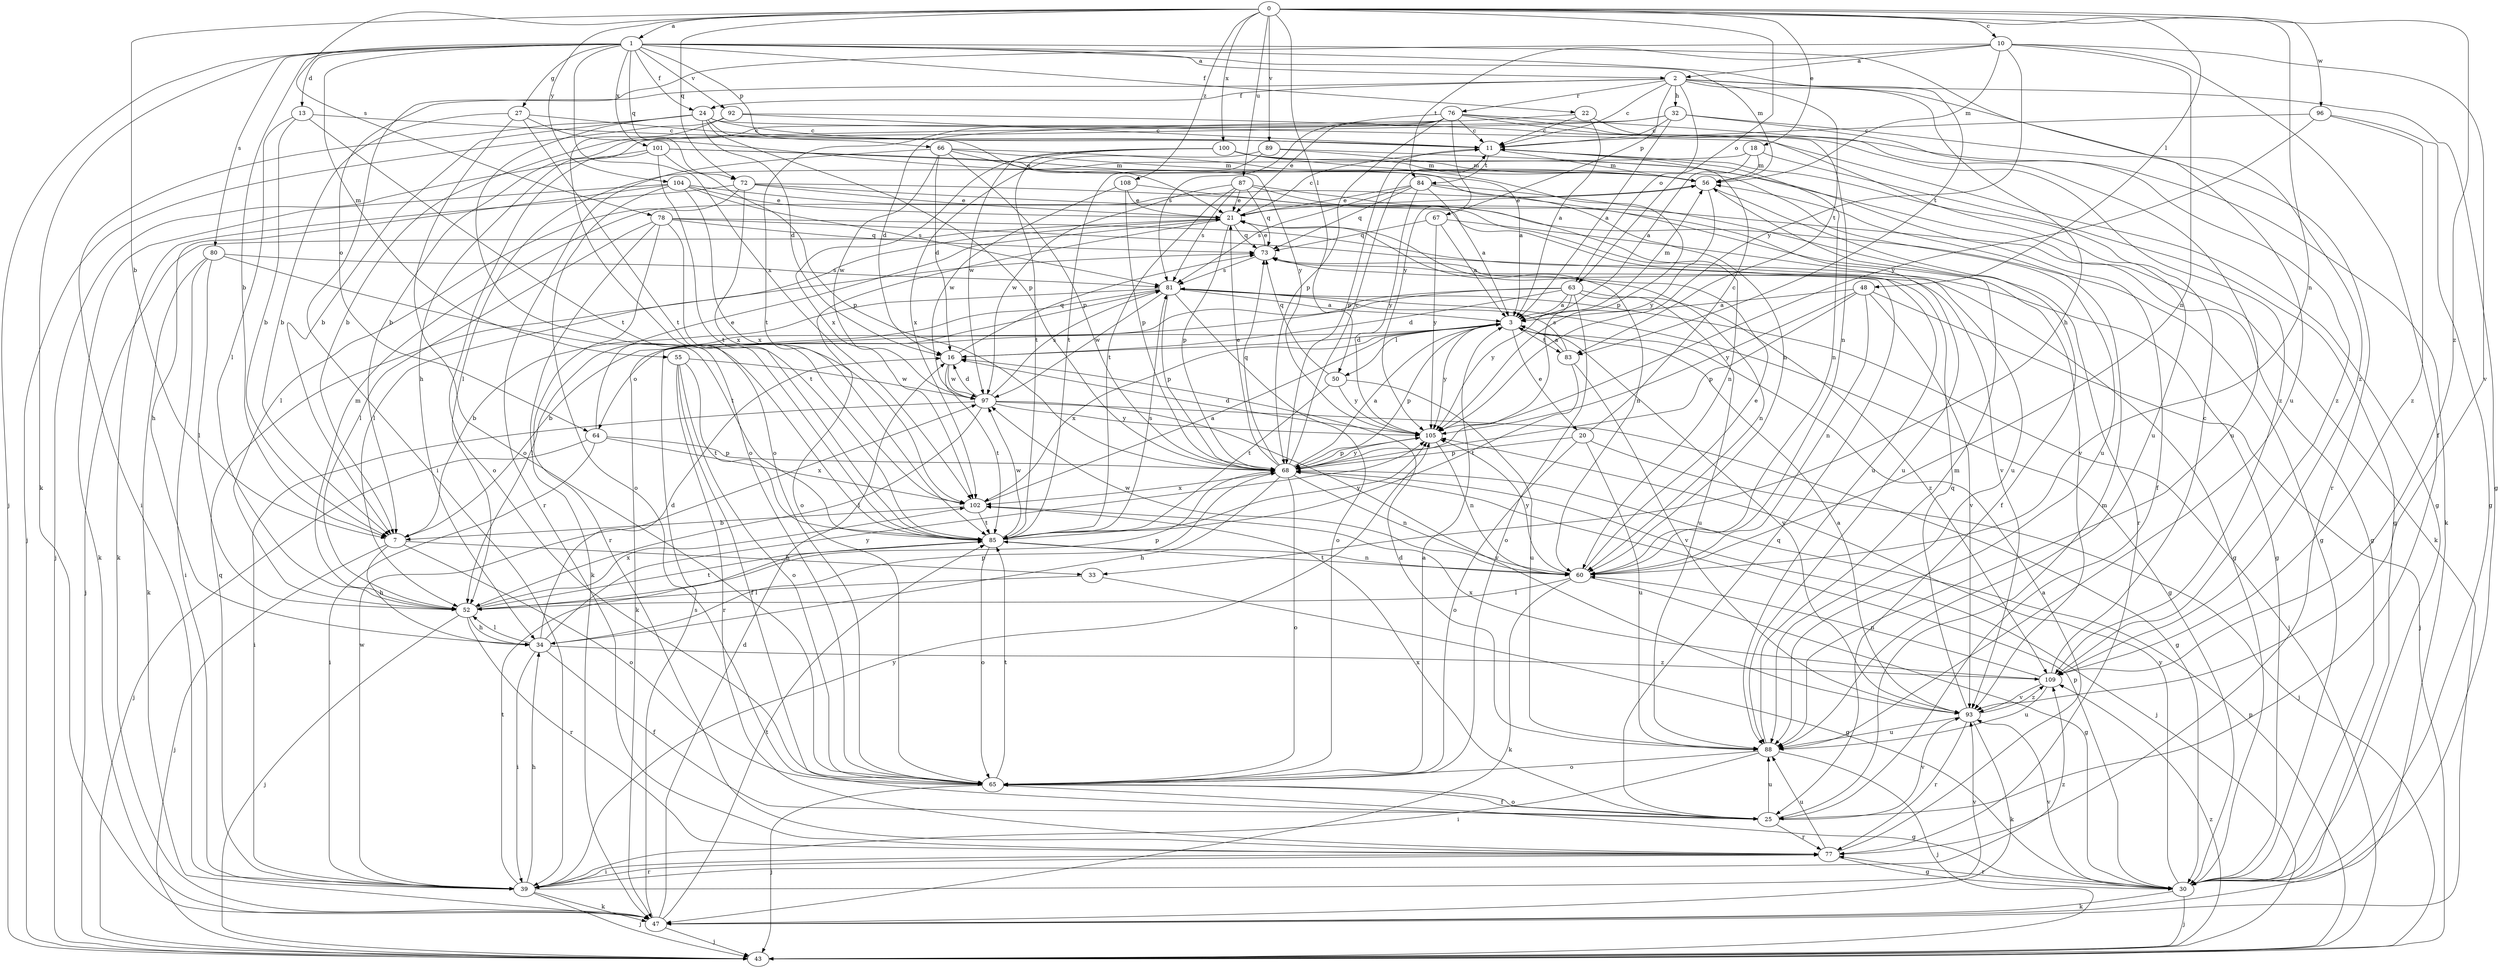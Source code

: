 strict digraph  {
0;
1;
2;
3;
7;
10;
11;
13;
16;
18;
20;
21;
22;
24;
25;
27;
30;
32;
33;
34;
39;
43;
47;
48;
50;
52;
55;
56;
60;
63;
64;
65;
66;
67;
68;
72;
73;
76;
77;
78;
80;
81;
83;
84;
85;
87;
88;
89;
92;
93;
96;
97;
100;
101;
102;
104;
105;
108;
109;
0 -> 1  [label=a];
0 -> 7  [label=b];
0 -> 10  [label=c];
0 -> 18  [label=e];
0 -> 48  [label=l];
0 -> 50  [label=l];
0 -> 60  [label=n];
0 -> 63  [label=o];
0 -> 72  [label=q];
0 -> 78  [label=s];
0 -> 87  [label=u];
0 -> 89  [label=v];
0 -> 96  [label=w];
0 -> 100  [label=x];
0 -> 104  [label=y];
0 -> 108  [label=z];
0 -> 109  [label=z];
1 -> 2  [label=a];
1 -> 7  [label=b];
1 -> 13  [label=d];
1 -> 22  [label=f];
1 -> 24  [label=f];
1 -> 27  [label=g];
1 -> 43  [label=j];
1 -> 47  [label=k];
1 -> 55  [label=m];
1 -> 56  [label=m];
1 -> 66  [label=p];
1 -> 72  [label=q];
1 -> 80  [label=s];
1 -> 83  [label=t];
1 -> 88  [label=u];
1 -> 92  [label=v];
1 -> 101  [label=x];
1 -> 102  [label=x];
2 -> 11  [label=c];
2 -> 24  [label=f];
2 -> 30  [label=g];
2 -> 32  [label=h];
2 -> 33  [label=h];
2 -> 63  [label=o];
2 -> 64  [label=o];
2 -> 67  [label=p];
2 -> 76  [label=r];
2 -> 83  [label=t];
2 -> 109  [label=z];
3 -> 16  [label=d];
3 -> 20  [label=e];
3 -> 50  [label=l];
3 -> 56  [label=m];
3 -> 64  [label=o];
3 -> 68  [label=p];
3 -> 83  [label=t];
3 -> 93  [label=v];
3 -> 102  [label=x];
3 -> 105  [label=y];
7 -> 33  [label=h];
7 -> 34  [label=h];
7 -> 43  [label=j];
7 -> 65  [label=o];
10 -> 2  [label=a];
10 -> 25  [label=f];
10 -> 39  [label=i];
10 -> 56  [label=m];
10 -> 60  [label=n];
10 -> 84  [label=t];
10 -> 93  [label=v];
10 -> 105  [label=y];
11 -> 56  [label=m];
11 -> 60  [label=n];
11 -> 68  [label=p];
11 -> 84  [label=t];
13 -> 7  [label=b];
13 -> 11  [label=c];
13 -> 52  [label=l];
13 -> 85  [label=t];
16 -> 73  [label=q];
16 -> 85  [label=t];
16 -> 97  [label=w];
18 -> 3  [label=a];
18 -> 30  [label=g];
18 -> 52  [label=l];
18 -> 56  [label=m];
20 -> 11  [label=c];
20 -> 43  [label=j];
20 -> 65  [label=o];
20 -> 68  [label=p];
20 -> 88  [label=u];
21 -> 11  [label=c];
21 -> 43  [label=j];
21 -> 52  [label=l];
21 -> 60  [label=n];
21 -> 65  [label=o];
21 -> 68  [label=p];
21 -> 73  [label=q];
22 -> 3  [label=a];
22 -> 11  [label=c];
22 -> 16  [label=d];
22 -> 88  [label=u];
24 -> 7  [label=b];
24 -> 11  [label=c];
24 -> 16  [label=d];
24 -> 21  [label=e];
24 -> 30  [label=g];
24 -> 39  [label=i];
24 -> 65  [label=o];
24 -> 68  [label=p];
25 -> 56  [label=m];
25 -> 65  [label=o];
25 -> 73  [label=q];
25 -> 77  [label=r];
25 -> 88  [label=u];
25 -> 93  [label=v];
25 -> 102  [label=x];
27 -> 7  [label=b];
27 -> 11  [label=c];
27 -> 65  [label=o];
27 -> 85  [label=t];
27 -> 105  [label=y];
30 -> 43  [label=j];
30 -> 47  [label=k];
30 -> 68  [label=p];
30 -> 77  [label=r];
30 -> 93  [label=v];
30 -> 105  [label=y];
32 -> 3  [label=a];
32 -> 7  [label=b];
32 -> 11  [label=c];
32 -> 34  [label=h];
32 -> 77  [label=r];
32 -> 109  [label=z];
33 -> 30  [label=g];
33 -> 52  [label=l];
34 -> 16  [label=d];
34 -> 25  [label=f];
34 -> 39  [label=i];
34 -> 52  [label=l];
34 -> 68  [label=p];
34 -> 105  [label=y];
34 -> 109  [label=z];
39 -> 34  [label=h];
39 -> 43  [label=j];
39 -> 47  [label=k];
39 -> 73  [label=q];
39 -> 77  [label=r];
39 -> 85  [label=t];
39 -> 93  [label=v];
39 -> 97  [label=w];
39 -> 105  [label=y];
39 -> 109  [label=z];
43 -> 68  [label=p];
43 -> 109  [label=z];
47 -> 16  [label=d];
47 -> 43  [label=j];
47 -> 81  [label=s];
47 -> 85  [label=t];
48 -> 3  [label=a];
48 -> 43  [label=j];
48 -> 60  [label=n];
48 -> 68  [label=p];
48 -> 93  [label=v];
48 -> 105  [label=y];
50 -> 73  [label=q];
50 -> 85  [label=t];
50 -> 88  [label=u];
50 -> 105  [label=y];
52 -> 34  [label=h];
52 -> 43  [label=j];
52 -> 56  [label=m];
52 -> 68  [label=p];
52 -> 77  [label=r];
52 -> 85  [label=t];
52 -> 102  [label=x];
55 -> 25  [label=f];
55 -> 65  [label=o];
55 -> 77  [label=r];
55 -> 85  [label=t];
55 -> 97  [label=w];
56 -> 21  [label=e];
56 -> 25  [label=f];
56 -> 105  [label=y];
60 -> 21  [label=e];
60 -> 30  [label=g];
60 -> 47  [label=k];
60 -> 52  [label=l];
60 -> 85  [label=t];
60 -> 97  [label=w];
60 -> 105  [label=y];
63 -> 3  [label=a];
63 -> 7  [label=b];
63 -> 16  [label=d];
63 -> 52  [label=l];
63 -> 65  [label=o];
63 -> 88  [label=u];
63 -> 105  [label=y];
63 -> 109  [label=z];
64 -> 21  [label=e];
64 -> 39  [label=i];
64 -> 43  [label=j];
64 -> 68  [label=p];
64 -> 102  [label=x];
65 -> 3  [label=a];
65 -> 25  [label=f];
65 -> 30  [label=g];
65 -> 43  [label=j];
65 -> 85  [label=t];
66 -> 3  [label=a];
66 -> 16  [label=d];
66 -> 56  [label=m];
66 -> 68  [label=p];
66 -> 77  [label=r];
66 -> 88  [label=u];
66 -> 97  [label=w];
67 -> 3  [label=a];
67 -> 30  [label=g];
67 -> 73  [label=q];
67 -> 105  [label=y];
68 -> 3  [label=a];
68 -> 11  [label=c];
68 -> 21  [label=e];
68 -> 34  [label=h];
68 -> 43  [label=j];
68 -> 60  [label=n];
68 -> 65  [label=o];
68 -> 73  [label=q];
68 -> 102  [label=x];
68 -> 105  [label=y];
72 -> 21  [label=e];
72 -> 30  [label=g];
72 -> 47  [label=k];
72 -> 52  [label=l];
72 -> 60  [label=n];
72 -> 102  [label=x];
73 -> 21  [label=e];
73 -> 60  [label=n];
73 -> 81  [label=s];
76 -> 7  [label=b];
76 -> 11  [label=c];
76 -> 21  [label=e];
76 -> 47  [label=k];
76 -> 60  [label=n];
76 -> 68  [label=p];
76 -> 81  [label=s];
76 -> 85  [label=t];
76 -> 105  [label=y];
76 -> 109  [label=z];
77 -> 3  [label=a];
77 -> 30  [label=g];
77 -> 39  [label=i];
77 -> 88  [label=u];
78 -> 30  [label=g];
78 -> 47  [label=k];
78 -> 52  [label=l];
78 -> 73  [label=q];
78 -> 77  [label=r];
78 -> 85  [label=t];
78 -> 93  [label=v];
80 -> 39  [label=i];
80 -> 47  [label=k];
80 -> 52  [label=l];
80 -> 81  [label=s];
80 -> 85  [label=t];
81 -> 3  [label=a];
81 -> 7  [label=b];
81 -> 30  [label=g];
81 -> 43  [label=j];
81 -> 47  [label=k];
81 -> 65  [label=o];
81 -> 68  [label=p];
81 -> 97  [label=w];
83 -> 3  [label=a];
83 -> 81  [label=s];
83 -> 85  [label=t];
83 -> 93  [label=v];
84 -> 3  [label=a];
84 -> 21  [label=e];
84 -> 73  [label=q];
84 -> 77  [label=r];
84 -> 81  [label=s];
84 -> 88  [label=u];
84 -> 105  [label=y];
85 -> 60  [label=n];
85 -> 65  [label=o];
85 -> 81  [label=s];
85 -> 97  [label=w];
85 -> 105  [label=y];
87 -> 21  [label=e];
87 -> 30  [label=g];
87 -> 73  [label=q];
87 -> 81  [label=s];
87 -> 85  [label=t];
87 -> 88  [label=u];
87 -> 97  [label=w];
88 -> 16  [label=d];
88 -> 39  [label=i];
88 -> 43  [label=j];
88 -> 56  [label=m];
88 -> 65  [label=o];
89 -> 25  [label=f];
89 -> 56  [label=m];
89 -> 85  [label=t];
89 -> 102  [label=x];
92 -> 11  [label=c];
92 -> 43  [label=j];
92 -> 65  [label=o];
92 -> 88  [label=u];
93 -> 3  [label=a];
93 -> 47  [label=k];
93 -> 73  [label=q];
93 -> 77  [label=r];
93 -> 88  [label=u];
93 -> 109  [label=z];
96 -> 11  [label=c];
96 -> 30  [label=g];
96 -> 105  [label=y];
96 -> 109  [label=z];
97 -> 16  [label=d];
97 -> 30  [label=g];
97 -> 39  [label=i];
97 -> 52  [label=l];
97 -> 81  [label=s];
97 -> 93  [label=v];
97 -> 105  [label=y];
100 -> 47  [label=k];
100 -> 56  [label=m];
100 -> 68  [label=p];
100 -> 85  [label=t];
100 -> 97  [label=w];
100 -> 102  [label=x];
101 -> 43  [label=j];
101 -> 56  [label=m];
101 -> 60  [label=n];
101 -> 65  [label=o];
101 -> 68  [label=p];
101 -> 85  [label=t];
102 -> 3  [label=a];
102 -> 7  [label=b];
102 -> 85  [label=t];
104 -> 21  [label=e];
104 -> 34  [label=h];
104 -> 47  [label=k];
104 -> 65  [label=o];
104 -> 81  [label=s];
104 -> 88  [label=u];
104 -> 102  [label=x];
105 -> 16  [label=d];
105 -> 60  [label=n];
105 -> 68  [label=p];
108 -> 21  [label=e];
108 -> 68  [label=p];
108 -> 93  [label=v];
108 -> 97  [label=w];
109 -> 11  [label=c];
109 -> 60  [label=n];
109 -> 88  [label=u];
109 -> 93  [label=v];
109 -> 102  [label=x];
}
